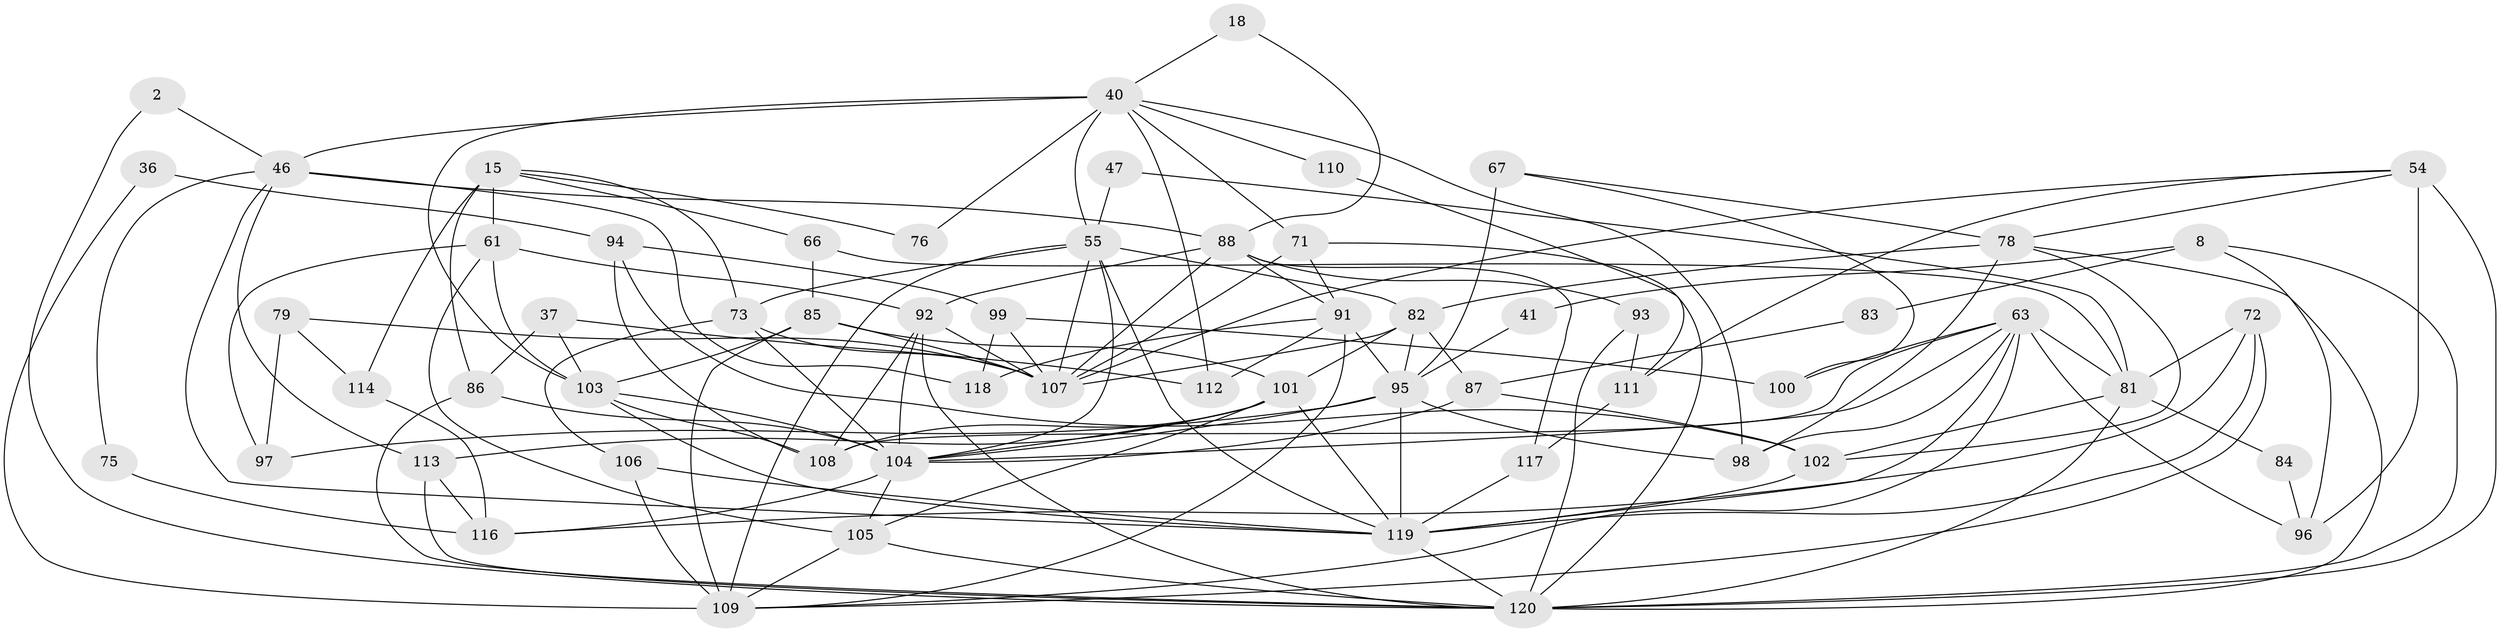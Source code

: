 // original degree distribution, {5: 0.1, 2: 0.13333333333333333, 3: 0.3, 4: 0.2916666666666667, 8: 0.016666666666666666, 6: 0.09166666666666666, 7: 0.058333333333333334, 9: 0.008333333333333333}
// Generated by graph-tools (version 1.1) at 2025/53/03/04/25 21:53:37]
// undirected, 60 vertices, 145 edges
graph export_dot {
graph [start="1"]
  node [color=gray90,style=filled];
  2;
  8;
  15;
  18;
  36;
  37;
  40 [super="+10"];
  41;
  46 [super="+42"];
  47;
  54 [super="+22"];
  55 [super="+5+45"];
  61 [super="+26"];
  63 [super="+29+33"];
  66;
  67 [super="+56"];
  71;
  72;
  73;
  75;
  76;
  78 [super="+3"];
  79;
  81 [super="+28+51"];
  82 [super="+38"];
  83;
  84;
  85 [super="+21"];
  86 [super="+24"];
  87 [super="+14"];
  88 [super="+1"];
  91 [super="+4+11"];
  92 [super="+52"];
  93;
  94;
  95 [super="+70+57"];
  96;
  97;
  98;
  99;
  100;
  101 [super="+59+69"];
  102;
  103 [super="+60+89"];
  104 [super="+9+53"];
  105;
  106;
  107 [super="+43+80"];
  108;
  109 [super="+74"];
  110;
  111;
  112 [super="+17"];
  113;
  114;
  116 [super="+64"];
  117 [super="+77"];
  118;
  119 [super="+68+115"];
  120 [super="+48+50+58+6"];
  2 -- 46;
  2 -- 120;
  8 -- 96;
  8 -- 41;
  8 -- 83;
  8 -- 120;
  15 -- 86;
  15 -- 61 [weight=2];
  15 -- 66;
  15 -- 73;
  15 -- 76;
  15 -- 114;
  18 -- 40;
  18 -- 88;
  36 -- 94;
  36 -- 109;
  37 -- 112 [weight=2];
  37 -- 103;
  37 -- 86;
  40 -- 46 [weight=2];
  40 -- 71;
  40 -- 110;
  40 -- 112;
  40 -- 98;
  40 -- 76;
  40 -- 55;
  40 -- 103;
  41 -- 95 [weight=2];
  46 -- 75;
  46 -- 113;
  46 -- 88 [weight=2];
  46 -- 118;
  46 -- 119;
  47 -- 55 [weight=2];
  47 -- 81;
  54 -- 96;
  54 -- 78;
  54 -- 111;
  54 -- 107;
  54 -- 120 [weight=3];
  55 -- 73 [weight=2];
  55 -- 119 [weight=2];
  55 -- 104 [weight=3];
  55 -- 109 [weight=2];
  55 -- 82;
  55 -- 107 [weight=2];
  61 -- 105;
  61 -- 92 [weight=2];
  61 -- 97;
  61 -- 103 [weight=2];
  63 -- 108 [weight=2];
  63 -- 104 [weight=2];
  63 -- 109;
  63 -- 96;
  63 -- 98;
  63 -- 100;
  63 -- 81;
  63 -- 119 [weight=2];
  66 -- 81;
  66 -- 85;
  67 -- 95 [weight=3];
  67 -- 100;
  67 -- 78;
  71 -- 91;
  71 -- 107;
  71 -- 120;
  72 -- 116;
  72 -- 109;
  72 -- 119;
  72 -- 81;
  73 -- 106;
  73 -- 104;
  73 -- 107;
  75 -- 116;
  78 -- 82;
  78 -- 98;
  78 -- 102;
  78 -- 120;
  79 -- 97;
  79 -- 114;
  79 -- 107;
  81 -- 84;
  81 -- 102;
  81 -- 120;
  82 -- 87 [weight=2];
  82 -- 95 [weight=2];
  82 -- 107 [weight=3];
  82 -- 101;
  83 -- 87;
  84 -- 96;
  85 -- 103 [weight=2];
  85 -- 101 [weight=2];
  85 -- 109;
  85 -- 107 [weight=2];
  86 -- 104;
  86 -- 120;
  87 -- 104;
  87 -- 102;
  88 -- 91 [weight=2];
  88 -- 93;
  88 -- 107;
  88 -- 92;
  88 -- 117;
  91 -- 112;
  91 -- 95 [weight=2];
  91 -- 118;
  91 -- 109;
  92 -- 108;
  92 -- 120 [weight=3];
  92 -- 104;
  92 -- 107;
  93 -- 111;
  93 -- 120;
  94 -- 108;
  94 -- 102;
  94 -- 99;
  95 -- 97;
  95 -- 98;
  95 -- 104;
  95 -- 119;
  99 -- 118;
  99 -- 100;
  99 -- 107;
  101 -- 108;
  101 -- 113;
  101 -- 119;
  101 -- 104;
  101 -- 105;
  102 -- 119;
  103 -- 108;
  103 -- 104;
  103 -- 119;
  104 -- 105 [weight=2];
  104 -- 116;
  105 -- 109;
  105 -- 120;
  106 -- 109;
  106 -- 119;
  110 -- 111;
  111 -- 117;
  113 -- 120;
  113 -- 116;
  114 -- 116;
  117 -- 119;
  119 -- 120;
}
